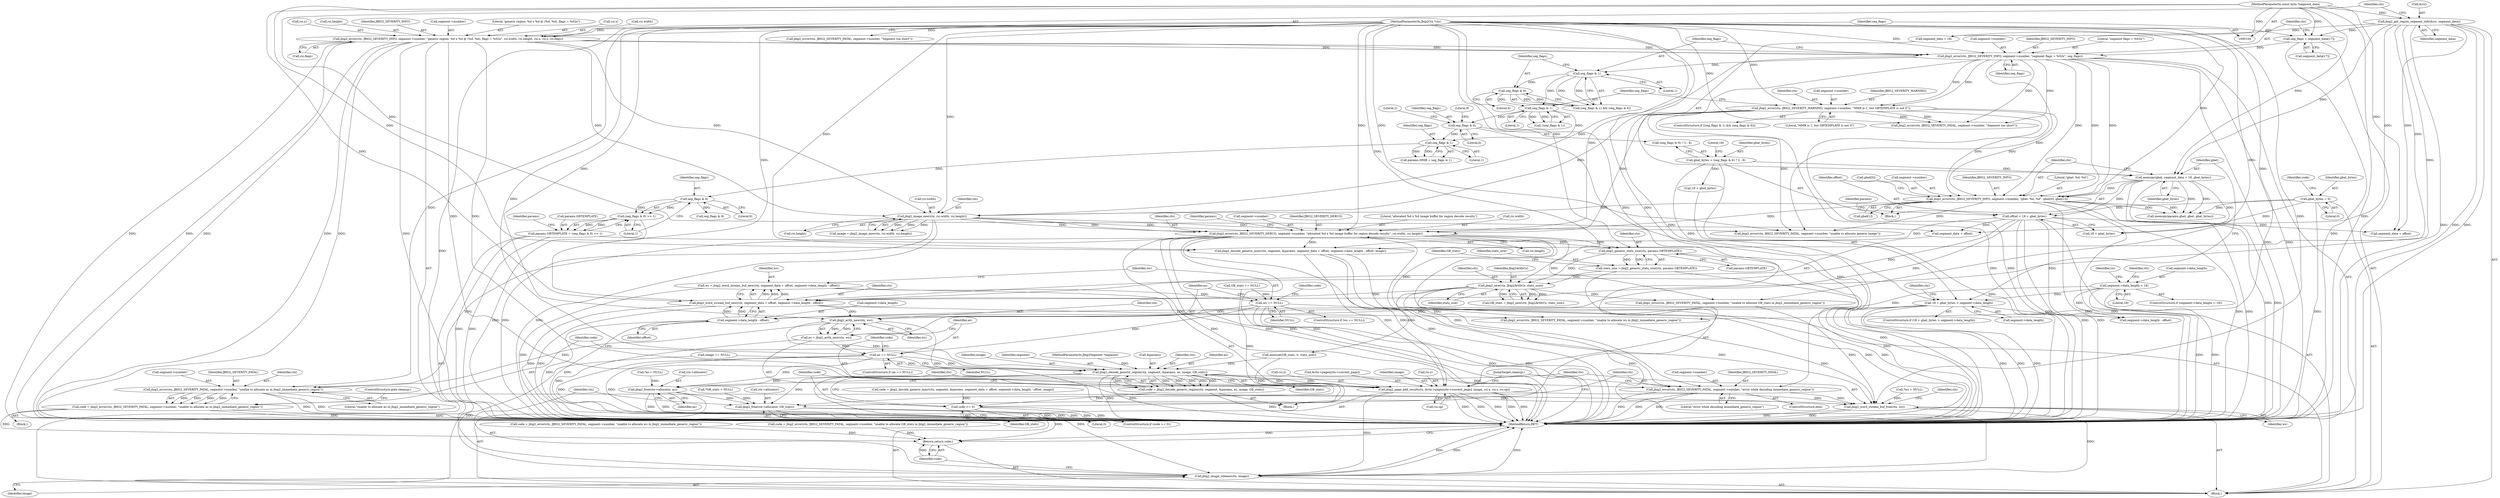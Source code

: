 digraph "1_ghostscript_e698d5c11d27212aa1098bc5b1673a3378563092_0@integer" {
"1000387" [label="(Call,ws = jbig2_word_stream_buf_new(ctx, segment_data + offset, segment->data_length - offset))"];
"1000389" [label="(Call,jbig2_word_stream_buf_new(ctx, segment_data + offset, segment->data_length - offset))"];
"1000364" [label="(Call,jbig2_new(ctx, Jbig2ArithCx, stats_size))"];
"1000357" [label="(Call,jbig2_generic_stats_size(ctx, params.GBTEMPLATE))"];
"1000318" [label="(Call,jbig2_error(ctx, JBIG2_SEVERITY_DEBUG, segment->number, \"allocated %d x %d image buffer for region decode results\", rsi.width, rsi.height))"];
"1000298" [label="(Call,jbig2_image_new(ctx, rsi.width, rsi.height))"];
"1000199" [label="(Call,jbig2_error(ctx, JBIG2_SEVERITY_WARNING, segment->number, \"MMR is 1, but GBTEMPLATE is not 0\"))"];
"1000183" [label="(Call,jbig2_error(ctx, JBIG2_SEVERITY_INFO, segment->number, \"segment flags = %02x\", seg_flags))"];
"1000156" [label="(Call,jbig2_error(ctx, JBIG2_SEVERITY_INFO, segment->number, \"generic region: %d x %d @ (%d, %d), flags = %02x\", rsi.width, rsi.height, rsi.x, rsi.y, rsi.flags))"];
"1000105" [label="(MethodParameterIn,Jbig2Ctx *ctx)"];
"1000178" [label="(Call,seg_flags = segment_data[17])"];
"1000152" [label="(Call,jbig2_get_region_segment_info(&rsi, segment_data))"];
"1000107" [label="(MethodParameterIn,const byte *segment_data)"];
"1000242" [label="(Call,jbig2_error(ctx, JBIG2_SEVERITY_INFO, segment->number, \"gbat: %d, %d\", gbat[0], gbat[1]))"];
"1000236" [label="(Call,memcpy(gbat, segment_data + 18, gbat_bytes))"];
"1000212" [label="(Call,gbat_bytes = (seg_flags & 6) ? 2 : 8)"];
"1000267" [label="(Call,params.GBTEMPLATE = (seg_flags & 6) >> 1)"];
"1000271" [label="(Call,(seg_flags & 6) >> 1)"];
"1000272" [label="(Call,seg_flags & 6)"];
"1000264" [label="(Call,seg_flags & 1)"];
"1000208" [label="(Call,seg_flags & 1)"];
"1000193" [label="(Call,seg_flags & 1)"];
"1000196" [label="(Call,seg_flags & 6)"];
"1000215" [label="(Call,seg_flags & 6)"];
"1000355" [label="(Call,stats_size = jbig2_generic_stats_size(ctx, params.GBTEMPLATE))"];
"1000255" [label="(Call,offset = 18 + gbat_bytes)"];
"1000114" [label="(Call,gbat_bytes = 0)"];
"1000394" [label="(Call,segment->data_length - offset)"];
"1000221" [label="(Call,18 + gbat_bytes > segment->data_length)"];
"1000139" [label="(Call,segment->data_length < 18)"];
"1000400" [label="(Call,ws == NULL)"];
"1000416" [label="(Call,jbig2_arith_new(ctx, ws))"];
"1000414" [label="(Call,as = jbig2_arith_new(ctx, ws))"];
"1000420" [label="(Call,as == NULL)"];
"1000436" [label="(Call,jbig2_decode_generic_region(ctx, segment, &params, as, image, GB_stats))"];
"1000434" [label="(Call,code = jbig2_decode_generic_region(ctx, segment, &params, as, image, GB_stats))"];
"1000445" [label="(Call,code >= 0)"];
"1000493" [label="(Return,return code;)"];
"1000448" [label="(Call,jbig2_page_add_result(ctx, &ctx->pages[ctx->current_page], image, rsi.x, rsi.y, rsi.op))"];
"1000482" [label="(Call,jbig2_word_stream_buf_free(ctx, ws))"];
"1000490" [label="(Call,jbig2_image_release(ctx, image))"];
"1000469" [label="(Call,jbig2_error(ctx, JBIG2_SEVERITY_FATAL, segment->number, \"error while decoding immediate_generic_region\"))"];
"1000477" [label="(Call,jbig2_free(ctx->allocator, as))"];
"1000485" [label="(Call,jbig2_free(ctx->allocator, GB_stats))"];
"1000426" [label="(Call,jbig2_error(ctx, JBIG2_SEVERITY_FATAL, segment->number, \"unable to allocate as in jbig2_immediate_generic_region\"))"];
"1000424" [label="(Call,code = jbig2_error(ctx, JBIG2_SEVERITY_FATAL, segment->number, \"unable to allocate as in jbig2_immediate_generic_region\"))"];
"1000448" [label="(Call,jbig2_page_add_result(ctx, &ctx->pages[ctx->current_page], image, rsi.x, rsi.y, rsi.op))"];
"1000491" [label="(Identifier,ctx)"];
"1000215" [label="(Call,seg_flags & 6)"];
"1000333" [label="(Identifier,params)"];
"1000230" [label="(Identifier,ctx)"];
"1000321" [label="(Call,segment->number)"];
"1000222" [label="(Call,18 + gbat_bytes)"];
"1000153" [label="(Call,&rsi)"];
"1000358" [label="(Identifier,ctx)"];
"1000469" [label="(Call,jbig2_error(ctx, JBIG2_SEVERITY_FATAL, segment->number, \"error while decoding immediate_generic_region\"))"];
"1000114" [label="(Call,gbat_bytes = 0)"];
"1000236" [label="(Call,memcpy(gbat, segment_data + 18, gbat_bytes))"];
"1000485" [label="(Call,jbig2_free(ctx->allocator, GB_stats))"];
"1000493" [label="(Return,return code;)"];
"1000472" [label="(Call,segment->number)"];
"1000458" [label="(Identifier,image)"];
"1000225" [label="(Call,segment->data_length)"];
"1000108" [label="(Block,)"];
"1000375" [label="(Call,jbig2_error(ctx, JBIG2_SEVERITY_FATAL, segment->number, \"unable to allocate GB_stats in jbig2_immediate_generic_region\"))"];
"1000116" [label="(Literal,0)"];
"1000216" [label="(Identifier,seg_flags)"];
"1000400" [label="(Call,ws == NULL)"];
"1000154" [label="(Identifier,rsi)"];
"1000443" [label="(Identifier,GB_stats)"];
"1000395" [label="(Call,segment->data_length)"];
"1000415" [label="(Identifier,as)"];
"1000217" [label="(Literal,6)"];
"1000131" [label="(Call,*as = NULL)"];
"1000172" [label="(Call,rsi.y)"];
"1000265" [label="(Identifier,seg_flags)"];
"1000402" [label="(Identifier,NULL)"];
"1000318" [label="(Call,jbig2_error(ctx, JBIG2_SEVERITY_DEBUG, segment->number, \"allocated %d x %d image buffer for region decode results\", rsi.width, rsi.height))"];
"1000268" [label="(Call,params.GBTEMPLATE)"];
"1000422" [label="(Identifier,NULL)"];
"1000462" [label="(Call,rsi.y)"];
"1000471" [label="(Identifier,JBIG2_SEVERITY_FATAL)"];
"1000193" [label="(Call,seg_flags & 1)"];
"1000281" [label="(Call,seg_flags & 8)"];
"1000445" [label="(Call,code >= 0)"];
"1000145" [label="(Call,jbig2_error(ctx, JBIG2_SEVERITY_FATAL, segment->number, \"Segment too short\"))"];
"1000494" [label="(Identifier,code)"];
"1000255" [label="(Call,offset = 18 + gbat_bytes)"];
"1000219" [label="(Literal,8)"];
"1000180" [label="(Call,segment_data[17])"];
"1000266" [label="(Literal,1)"];
"1000359" [label="(Call,params.GBTEMPLATE)"];
"1000406" [label="(Call,jbig2_error(ctx, JBIG2_SEVERITY_FATAL, segment->number, \"unable to allocate ws in jbig2_immediate_generic_region\"))"];
"1000389" [label="(Call,jbig2_word_stream_buf_new(ctx, segment_data + offset, segment->data_length - offset))"];
"1000184" [label="(Identifier,ctx)"];
"1000199" [label="(Call,jbig2_error(ctx, JBIG2_SEVERITY_WARNING, segment->number, \"MMR is 1, but GBTEMPLATE is not 0\"))"];
"1000320" [label="(Identifier,JBIG2_SEVERITY_DEBUG)"];
"1000420" [label="(Call,as == NULL)"];
"1000357" [label="(Call,jbig2_generic_stats_size(ctx, params.GBTEMPLATE))"];
"1000383" [label="(Call,memset(GB_stats, 0, stats_size))"];
"1000135" [label="(Call,*GB_stats = NULL)"];
"1000229" [label="(Call,jbig2_error(ctx, JBIG2_SEVERITY_FATAL, segment->number, \"Segment too short\"))"];
"1000272" [label="(Call,seg_flags & 6)"];
"1000156" [label="(Call,jbig2_error(ctx, JBIG2_SEVERITY_INFO, segment->number, \"generic region: %d x %d @ (%d, %d), flags = %02x\", rsi.width, rsi.height, rsi.x, rsi.y, rsi.flags))"];
"1000208" [label="(Call,seg_flags & 1)"];
"1000490" [label="(Call,jbig2_image_release(ctx, image))"];
"1000278" [label="(Identifier,params)"];
"1000262" [label="(Identifier,params)"];
"1000429" [label="(Call,segment->number)"];
"1000183" [label="(Call,jbig2_error(ctx, JBIG2_SEVERITY_INFO, segment->number, \"segment flags = %02x\", seg_flags))"];
"1000241" [label="(Identifier,gbat_bytes)"];
"1000495" [label="(MethodReturn,RET)"];
"1000446" [label="(Identifier,code)"];
"1000249" [label="(Call,gbat[0])"];
"1000303" [label="(Call,rsi.height)"];
"1000299" [label="(Identifier,ctx)"];
"1000366" [label="(Identifier,Jbig2ArithCx)"];
"1000271" [label="(Call,(seg_flags & 6) >> 1)"];
"1000192" [label="(Call,(seg_flags & 1) && (seg_flags & 6))"];
"1000390" [label="(Identifier,ctx)"];
"1000388" [label="(Identifier,ws)"];
"1000166" [label="(Call,rsi.height)"];
"1000139" [label="(Call,segment->data_length < 18)"];
"1000421" [label="(Identifier,as)"];
"1000115" [label="(Identifier,gbat_bytes)"];
"1000324" [label="(Literal,\"allocated %d x %d image buffer for region decode results\")"];
"1000296" [label="(Call,image = jbig2_image_new(ctx, rsi.width, rsi.height))"];
"1000438" [label="(Identifier,segment)"];
"1000343" [label="(Call,segment_data + offset)"];
"1000478" [label="(Call,ctx->allocator)"];
"1000338" [label="(Call,jbig2_decode_generic_mmr(ctx, segment, &params, segment_data + offset, segment->data_length - offset, image))"];
"1000158" [label="(Identifier,JBIG2_SEVERITY_INFO)"];
"1000264" [label="(Call,seg_flags & 1)"];
"1000425" [label="(Identifier,code)"];
"1000273" [label="(Identifier,seg_flags)"];
"1000346" [label="(Call,segment->data_length - offset)"];
"1000405" [label="(Identifier,code)"];
"1000336" [label="(Call,code = jbig2_decode_generic_mmr(ctx, segment, &params, segment_data + offset, segment->data_length - offset, image))"];
"1000214" [label="(Call,(seg_flags & 6) ? 2 : 8)"];
"1000194" [label="(Identifier,seg_flags)"];
"1000205" [label="(Literal,\"MMR is 1, but GBTEMPLATE is not 0\")"];
"1000353" [label="(Block,)"];
"1000416" [label="(Call,jbig2_arith_new(ctx, ws))"];
"1000211" [label="(Block,)"];
"1000175" [label="(Call,rsi.flags)"];
"1000196" [label="(Call,seg_flags & 6)"];
"1000152" [label="(Call,jbig2_get_region_segment_info(&rsi, segment_data))"];
"1000202" [label="(Call,segment->number)"];
"1000398" [label="(Identifier,offset)"];
"1000106" [label="(MethodParameterIn,Jbig2Segment *segment)"];
"1000424" [label="(Call,code = jbig2_error(ctx, JBIG2_SEVERITY_FATAL, segment->number, \"unable to allocate as in jbig2_immediate_generic_region\"))"];
"1000185" [label="(Identifier,JBIG2_SEVERITY_INFO)"];
"1000475" [label="(Literal,\"error while decoding immediate_generic_region\")"];
"1000221" [label="(Call,18 + gbat_bytes > segment->data_length)"];
"1000220" [label="(ControlStructure,if (18 + gbat_bytes > segment->data_length))"];
"1000159" [label="(Call,segment->number)"];
"1000419" [label="(ControlStructure,if (as == NULL))"];
"1000189" [label="(Literal,\"segment flags = %02x\")"];
"1000162" [label="(Literal,\"generic region: %d x %d @ (%d, %d), flags = %02x\")"];
"1000367" [label="(Identifier,stats_size)"];
"1000470" [label="(Identifier,ctx)"];
"1000484" [label="(Identifier,ws)"];
"1000267" [label="(Call,params.GBTEMPLATE = (seg_flags & 6) >> 1)"];
"1000486" [label="(Call,ctx->allocator)"];
"1000245" [label="(Call,segment->number)"];
"1000237" [label="(Identifier,gbat)"];
"1000439" [label="(Call,&params)"];
"1000146" [label="(Identifier,ctx)"];
"1000387" [label="(Call,ws = jbig2_word_stream_buf_new(ctx, segment_data + offset, segment->data_length - offset))"];
"1000311" [label="(Call,jbig2_error(ctx, JBIG2_SEVERITY_FATAL, segment->number, \"unable to allocate generic image\"))"];
"1000190" [label="(Identifier,seg_flags)"];
"1000191" [label="(ControlStructure,if ((seg_flags & 1) && (seg_flags & 6)))"];
"1000169" [label="(Call,rsi.x)"];
"1000437" [label="(Identifier,ctx)"];
"1000465" [label="(Call,rsi.op)"];
"1000492" [label="(Identifier,image)"];
"1000433" [label="(ControlStructure,goto cleanup;)"];
"1000207" [label="(Call,!(seg_flags & 1))"];
"1000210" [label="(Literal,1)"];
"1000401" [label="(Identifier,ws)"];
"1000120" [label="(Identifier,code)"];
"1000483" [label="(Identifier,ctx)"];
"1000256" [label="(Identifier,offset)"];
"1000391" [label="(Call,segment_data + offset)"];
"1000325" [label="(Call,rsi.width)"];
"1000218" [label="(Literal,2)"];
"1000157" [label="(Identifier,ctx)"];
"1000428" [label="(Identifier,JBIG2_SEVERITY_FATAL)"];
"1000275" [label="(Literal,1)"];
"1000195" [label="(Literal,1)"];
"1000238" [label="(Call,segment_data + 18)"];
"1000107" [label="(MethodParameterIn,const byte *segment_data)"];
"1000356" [label="(Identifier,stats_size)"];
"1000362" [label="(Call,GB_stats = jbig2_new(ctx, Jbig2ArithCx, stats_size))"];
"1000138" [label="(ControlStructure,if (segment->data_length < 18))"];
"1000489" [label="(Identifier,GB_stats)"];
"1000178" [label="(Call,seg_flags = segment_data[17])"];
"1000243" [label="(Identifier,ctx)"];
"1000155" [label="(Identifier,segment_data)"];
"1000209" [label="(Identifier,seg_flags)"];
"1000394" [label="(Call,segment->data_length - offset)"];
"1000290" [label="(Call,memcpy(params.gbat, gbat, gbat_bytes))"];
"1000373" [label="(Call,code = jbig2_error(ctx, JBIG2_SEVERITY_FATAL, segment->number, \"unable to allocate GB_stats in jbig2_immediate_generic_region\"))"];
"1000426" [label="(Call,jbig2_error(ctx, JBIG2_SEVERITY_FATAL, segment->number, \"unable to allocate as in jbig2_immediate_generic_region\"))"];
"1000404" [label="(Call,code = jbig2_error(ctx, JBIG2_SEVERITY_FATAL, segment->number, \"unable to allocate ws in jbig2_immediate_generic_region\"))"];
"1000186" [label="(Call,segment->number)"];
"1000447" [label="(Literal,0)"];
"1000477" [label="(Call,jbig2_free(ctx->allocator, as))"];
"1000257" [label="(Call,18 + gbat_bytes)"];
"1000365" [label="(Identifier,ctx)"];
"1000444" [label="(ControlStructure,if (code >= 0))"];
"1000449" [label="(Identifier,ctx)"];
"1000459" [label="(Call,rsi.x)"];
"1000163" [label="(Call,rsi.width)"];
"1000482" [label="(Call,jbig2_word_stream_buf_free(ctx, ws))"];
"1000414" [label="(Call,as = jbig2_arith_new(ctx, ws))"];
"1000244" [label="(Identifier,JBIG2_SEVERITY_INFO)"];
"1000369" [label="(Call,GB_stats == NULL)"];
"1000436" [label="(Call,jbig2_decode_generic_region(ctx, segment, &params, as, image, GB_stats))"];
"1000328" [label="(Call,rsi.height)"];
"1000213" [label="(Identifier,gbat_bytes)"];
"1000140" [label="(Call,segment->data_length)"];
"1000423" [label="(Block,)"];
"1000212" [label="(Call,gbat_bytes = (seg_flags & 6) ? 2 : 8)"];
"1000127" [label="(Call,*ws = NULL)"];
"1000252" [label="(Call,gbat[1])"];
"1000298" [label="(Call,jbig2_image_new(ctx, rsi.width, rsi.height))"];
"1000468" [label="(ControlStructure,else)"];
"1000399" [label="(ControlStructure,if (ws == NULL))"];
"1000434" [label="(Call,code = jbig2_decode_generic_region(ctx, segment, &params, as, image, GB_stats))"];
"1000179" [label="(Identifier,seg_flags)"];
"1000441" [label="(Identifier,as)"];
"1000487" [label="(Identifier,ctx)"];
"1000201" [label="(Identifier,JBIG2_SEVERITY_WARNING)"];
"1000260" [label="(Call,params.MMR = seg_flags & 1)"];
"1000300" [label="(Call,rsi.width)"];
"1000442" [label="(Identifier,image)"];
"1000242" [label="(Call,jbig2_error(ctx, JBIG2_SEVERITY_INFO, segment->number, \"gbat: %d, %d\", gbat[0], gbat[1]))"];
"1000427" [label="(Identifier,ctx)"];
"1000319" [label="(Identifier,ctx)"];
"1000363" [label="(Identifier,GB_stats)"];
"1000223" [label="(Literal,18)"];
"1000435" [label="(Identifier,code)"];
"1000274" [label="(Literal,6)"];
"1000355" [label="(Call,stats_size = jbig2_generic_stats_size(ctx, params.GBTEMPLATE))"];
"1000307" [label="(Call,image == NULL)"];
"1000364" [label="(Call,jbig2_new(ctx, Jbig2ArithCx, stats_size))"];
"1000200" [label="(Identifier,ctx)"];
"1000105" [label="(MethodParameterIn,Jbig2Ctx *ctx)"];
"1000197" [label="(Identifier,seg_flags)"];
"1000198" [label="(Literal,6)"];
"1000417" [label="(Identifier,ctx)"];
"1000476" [label="(JumpTarget,cleanup:)"];
"1000450" [label="(Call,&ctx->pages[ctx->current_page])"];
"1000432" [label="(Literal,\"unable to allocate as in jbig2_immediate_generic_region\")"];
"1000248" [label="(Literal,\"gbat: %d, %d\")"];
"1000481" [label="(Identifier,as)"];
"1000418" [label="(Identifier,ws)"];
"1000143" [label="(Literal,18)"];
"1000387" -> "1000353"  [label="AST: "];
"1000387" -> "1000389"  [label="CFG: "];
"1000388" -> "1000387"  [label="AST: "];
"1000389" -> "1000387"  [label="AST: "];
"1000401" -> "1000387"  [label="CFG: "];
"1000387" -> "1000495"  [label="DDG: "];
"1000389" -> "1000387"  [label="DDG: "];
"1000389" -> "1000387"  [label="DDG: "];
"1000389" -> "1000387"  [label="DDG: "];
"1000387" -> "1000400"  [label="DDG: "];
"1000389" -> "1000394"  [label="CFG: "];
"1000390" -> "1000389"  [label="AST: "];
"1000391" -> "1000389"  [label="AST: "];
"1000394" -> "1000389"  [label="AST: "];
"1000389" -> "1000495"  [label="DDG: "];
"1000389" -> "1000495"  [label="DDG: "];
"1000364" -> "1000389"  [label="DDG: "];
"1000105" -> "1000389"  [label="DDG: "];
"1000152" -> "1000389"  [label="DDG: "];
"1000107" -> "1000389"  [label="DDG: "];
"1000255" -> "1000389"  [label="DDG: "];
"1000394" -> "1000389"  [label="DDG: "];
"1000394" -> "1000389"  [label="DDG: "];
"1000389" -> "1000406"  [label="DDG: "];
"1000389" -> "1000416"  [label="DDG: "];
"1000364" -> "1000362"  [label="AST: "];
"1000364" -> "1000367"  [label="CFG: "];
"1000365" -> "1000364"  [label="AST: "];
"1000366" -> "1000364"  [label="AST: "];
"1000367" -> "1000364"  [label="AST: "];
"1000362" -> "1000364"  [label="CFG: "];
"1000364" -> "1000495"  [label="DDG: "];
"1000364" -> "1000495"  [label="DDG: "];
"1000364" -> "1000362"  [label="DDG: "];
"1000364" -> "1000362"  [label="DDG: "];
"1000364" -> "1000362"  [label="DDG: "];
"1000357" -> "1000364"  [label="DDG: "];
"1000105" -> "1000364"  [label="DDG: "];
"1000355" -> "1000364"  [label="DDG: "];
"1000364" -> "1000375"  [label="DDG: "];
"1000364" -> "1000383"  [label="DDG: "];
"1000357" -> "1000355"  [label="AST: "];
"1000357" -> "1000359"  [label="CFG: "];
"1000358" -> "1000357"  [label="AST: "];
"1000359" -> "1000357"  [label="AST: "];
"1000355" -> "1000357"  [label="CFG: "];
"1000357" -> "1000495"  [label="DDG: "];
"1000357" -> "1000355"  [label="DDG: "];
"1000357" -> "1000355"  [label="DDG: "];
"1000318" -> "1000357"  [label="DDG: "];
"1000105" -> "1000357"  [label="DDG: "];
"1000267" -> "1000357"  [label="DDG: "];
"1000318" -> "1000108"  [label="AST: "];
"1000318" -> "1000328"  [label="CFG: "];
"1000319" -> "1000318"  [label="AST: "];
"1000320" -> "1000318"  [label="AST: "];
"1000321" -> "1000318"  [label="AST: "];
"1000324" -> "1000318"  [label="AST: "];
"1000325" -> "1000318"  [label="AST: "];
"1000328" -> "1000318"  [label="AST: "];
"1000333" -> "1000318"  [label="CFG: "];
"1000318" -> "1000495"  [label="DDG: "];
"1000318" -> "1000495"  [label="DDG: "];
"1000318" -> "1000495"  [label="DDG: "];
"1000318" -> "1000495"  [label="DDG: "];
"1000318" -> "1000495"  [label="DDG: "];
"1000298" -> "1000318"  [label="DDG: "];
"1000298" -> "1000318"  [label="DDG: "];
"1000298" -> "1000318"  [label="DDG: "];
"1000105" -> "1000318"  [label="DDG: "];
"1000183" -> "1000318"  [label="DDG: "];
"1000242" -> "1000318"  [label="DDG: "];
"1000199" -> "1000318"  [label="DDG: "];
"1000318" -> "1000338"  [label="DDG: "];
"1000318" -> "1000375"  [label="DDG: "];
"1000318" -> "1000406"  [label="DDG: "];
"1000318" -> "1000426"  [label="DDG: "];
"1000318" -> "1000469"  [label="DDG: "];
"1000298" -> "1000296"  [label="AST: "];
"1000298" -> "1000303"  [label="CFG: "];
"1000299" -> "1000298"  [label="AST: "];
"1000300" -> "1000298"  [label="AST: "];
"1000303" -> "1000298"  [label="AST: "];
"1000296" -> "1000298"  [label="CFG: "];
"1000298" -> "1000495"  [label="DDG: "];
"1000298" -> "1000495"  [label="DDG: "];
"1000298" -> "1000296"  [label="DDG: "];
"1000298" -> "1000296"  [label="DDG: "];
"1000298" -> "1000296"  [label="DDG: "];
"1000199" -> "1000298"  [label="DDG: "];
"1000183" -> "1000298"  [label="DDG: "];
"1000242" -> "1000298"  [label="DDG: "];
"1000105" -> "1000298"  [label="DDG: "];
"1000156" -> "1000298"  [label="DDG: "];
"1000156" -> "1000298"  [label="DDG: "];
"1000298" -> "1000311"  [label="DDG: "];
"1000199" -> "1000191"  [label="AST: "];
"1000199" -> "1000205"  [label="CFG: "];
"1000200" -> "1000199"  [label="AST: "];
"1000201" -> "1000199"  [label="AST: "];
"1000202" -> "1000199"  [label="AST: "];
"1000205" -> "1000199"  [label="AST: "];
"1000209" -> "1000199"  [label="CFG: "];
"1000199" -> "1000495"  [label="DDG: "];
"1000199" -> "1000495"  [label="DDG: "];
"1000183" -> "1000199"  [label="DDG: "];
"1000183" -> "1000199"  [label="DDG: "];
"1000105" -> "1000199"  [label="DDG: "];
"1000199" -> "1000229"  [label="DDG: "];
"1000199" -> "1000229"  [label="DDG: "];
"1000199" -> "1000242"  [label="DDG: "];
"1000199" -> "1000242"  [label="DDG: "];
"1000199" -> "1000311"  [label="DDG: "];
"1000183" -> "1000108"  [label="AST: "];
"1000183" -> "1000190"  [label="CFG: "];
"1000184" -> "1000183"  [label="AST: "];
"1000185" -> "1000183"  [label="AST: "];
"1000186" -> "1000183"  [label="AST: "];
"1000189" -> "1000183"  [label="AST: "];
"1000190" -> "1000183"  [label="AST: "];
"1000194" -> "1000183"  [label="CFG: "];
"1000183" -> "1000495"  [label="DDG: "];
"1000183" -> "1000495"  [label="DDG: "];
"1000156" -> "1000183"  [label="DDG: "];
"1000156" -> "1000183"  [label="DDG: "];
"1000156" -> "1000183"  [label="DDG: "];
"1000105" -> "1000183"  [label="DDG: "];
"1000178" -> "1000183"  [label="DDG: "];
"1000183" -> "1000193"  [label="DDG: "];
"1000183" -> "1000229"  [label="DDG: "];
"1000183" -> "1000229"  [label="DDG: "];
"1000183" -> "1000242"  [label="DDG: "];
"1000183" -> "1000242"  [label="DDG: "];
"1000183" -> "1000242"  [label="DDG: "];
"1000183" -> "1000311"  [label="DDG: "];
"1000156" -> "1000108"  [label="AST: "];
"1000156" -> "1000175"  [label="CFG: "];
"1000157" -> "1000156"  [label="AST: "];
"1000158" -> "1000156"  [label="AST: "];
"1000159" -> "1000156"  [label="AST: "];
"1000162" -> "1000156"  [label="AST: "];
"1000163" -> "1000156"  [label="AST: "];
"1000166" -> "1000156"  [label="AST: "];
"1000169" -> "1000156"  [label="AST: "];
"1000172" -> "1000156"  [label="AST: "];
"1000175" -> "1000156"  [label="AST: "];
"1000179" -> "1000156"  [label="CFG: "];
"1000156" -> "1000495"  [label="DDG: "];
"1000156" -> "1000495"  [label="DDG: "];
"1000156" -> "1000495"  [label="DDG: "];
"1000156" -> "1000495"  [label="DDG: "];
"1000156" -> "1000495"  [label="DDG: "];
"1000156" -> "1000495"  [label="DDG: "];
"1000105" -> "1000156"  [label="DDG: "];
"1000156" -> "1000448"  [label="DDG: "];
"1000156" -> "1000448"  [label="DDG: "];
"1000105" -> "1000104"  [label="AST: "];
"1000105" -> "1000495"  [label="DDG: "];
"1000105" -> "1000145"  [label="DDG: "];
"1000105" -> "1000229"  [label="DDG: "];
"1000105" -> "1000242"  [label="DDG: "];
"1000105" -> "1000311"  [label="DDG: "];
"1000105" -> "1000338"  [label="DDG: "];
"1000105" -> "1000375"  [label="DDG: "];
"1000105" -> "1000406"  [label="DDG: "];
"1000105" -> "1000416"  [label="DDG: "];
"1000105" -> "1000426"  [label="DDG: "];
"1000105" -> "1000436"  [label="DDG: "];
"1000105" -> "1000448"  [label="DDG: "];
"1000105" -> "1000469"  [label="DDG: "];
"1000105" -> "1000482"  [label="DDG: "];
"1000105" -> "1000490"  [label="DDG: "];
"1000178" -> "1000108"  [label="AST: "];
"1000178" -> "1000180"  [label="CFG: "];
"1000179" -> "1000178"  [label="AST: "];
"1000180" -> "1000178"  [label="AST: "];
"1000184" -> "1000178"  [label="CFG: "];
"1000178" -> "1000495"  [label="DDG: "];
"1000152" -> "1000178"  [label="DDG: "];
"1000107" -> "1000178"  [label="DDG: "];
"1000152" -> "1000108"  [label="AST: "];
"1000152" -> "1000155"  [label="CFG: "];
"1000153" -> "1000152"  [label="AST: "];
"1000155" -> "1000152"  [label="AST: "];
"1000157" -> "1000152"  [label="CFG: "];
"1000152" -> "1000495"  [label="DDG: "];
"1000152" -> "1000495"  [label="DDG: "];
"1000152" -> "1000495"  [label="DDG: "];
"1000107" -> "1000152"  [label="DDG: "];
"1000152" -> "1000236"  [label="DDG: "];
"1000152" -> "1000238"  [label="DDG: "];
"1000152" -> "1000338"  [label="DDG: "];
"1000152" -> "1000343"  [label="DDG: "];
"1000152" -> "1000391"  [label="DDG: "];
"1000107" -> "1000104"  [label="AST: "];
"1000107" -> "1000495"  [label="DDG: "];
"1000107" -> "1000236"  [label="DDG: "];
"1000107" -> "1000238"  [label="DDG: "];
"1000107" -> "1000338"  [label="DDG: "];
"1000107" -> "1000343"  [label="DDG: "];
"1000107" -> "1000391"  [label="DDG: "];
"1000242" -> "1000211"  [label="AST: "];
"1000242" -> "1000252"  [label="CFG: "];
"1000243" -> "1000242"  [label="AST: "];
"1000244" -> "1000242"  [label="AST: "];
"1000245" -> "1000242"  [label="AST: "];
"1000248" -> "1000242"  [label="AST: "];
"1000249" -> "1000242"  [label="AST: "];
"1000252" -> "1000242"  [label="AST: "];
"1000256" -> "1000242"  [label="CFG: "];
"1000242" -> "1000495"  [label="DDG: "];
"1000242" -> "1000495"  [label="DDG: "];
"1000242" -> "1000495"  [label="DDG: "];
"1000242" -> "1000495"  [label="DDG: "];
"1000236" -> "1000242"  [label="DDG: "];
"1000242" -> "1000290"  [label="DDG: "];
"1000242" -> "1000290"  [label="DDG: "];
"1000242" -> "1000311"  [label="DDG: "];
"1000236" -> "1000211"  [label="AST: "];
"1000236" -> "1000241"  [label="CFG: "];
"1000237" -> "1000236"  [label="AST: "];
"1000238" -> "1000236"  [label="AST: "];
"1000241" -> "1000236"  [label="AST: "];
"1000243" -> "1000236"  [label="CFG: "];
"1000236" -> "1000495"  [label="DDG: "];
"1000236" -> "1000495"  [label="DDG: "];
"1000212" -> "1000236"  [label="DDG: "];
"1000236" -> "1000255"  [label="DDG: "];
"1000236" -> "1000257"  [label="DDG: "];
"1000236" -> "1000290"  [label="DDG: "];
"1000236" -> "1000290"  [label="DDG: "];
"1000212" -> "1000211"  [label="AST: "];
"1000212" -> "1000214"  [label="CFG: "];
"1000213" -> "1000212"  [label="AST: "];
"1000214" -> "1000212"  [label="AST: "];
"1000223" -> "1000212"  [label="CFG: "];
"1000212" -> "1000495"  [label="DDG: "];
"1000212" -> "1000221"  [label="DDG: "];
"1000212" -> "1000222"  [label="DDG: "];
"1000267" -> "1000108"  [label="AST: "];
"1000267" -> "1000271"  [label="CFG: "];
"1000268" -> "1000267"  [label="AST: "];
"1000271" -> "1000267"  [label="AST: "];
"1000278" -> "1000267"  [label="CFG: "];
"1000267" -> "1000495"  [label="DDG: "];
"1000267" -> "1000495"  [label="DDG: "];
"1000271" -> "1000267"  [label="DDG: "];
"1000271" -> "1000267"  [label="DDG: "];
"1000271" -> "1000275"  [label="CFG: "];
"1000272" -> "1000271"  [label="AST: "];
"1000275" -> "1000271"  [label="AST: "];
"1000271" -> "1000495"  [label="DDG: "];
"1000272" -> "1000271"  [label="DDG: "];
"1000272" -> "1000271"  [label="DDG: "];
"1000272" -> "1000274"  [label="CFG: "];
"1000273" -> "1000272"  [label="AST: "];
"1000274" -> "1000272"  [label="AST: "];
"1000275" -> "1000272"  [label="CFG: "];
"1000264" -> "1000272"  [label="DDG: "];
"1000272" -> "1000281"  [label="DDG: "];
"1000264" -> "1000260"  [label="AST: "];
"1000264" -> "1000266"  [label="CFG: "];
"1000265" -> "1000264"  [label="AST: "];
"1000266" -> "1000264"  [label="AST: "];
"1000260" -> "1000264"  [label="CFG: "];
"1000264" -> "1000260"  [label="DDG: "];
"1000264" -> "1000260"  [label="DDG: "];
"1000208" -> "1000264"  [label="DDG: "];
"1000215" -> "1000264"  [label="DDG: "];
"1000208" -> "1000207"  [label="AST: "];
"1000208" -> "1000210"  [label="CFG: "];
"1000209" -> "1000208"  [label="AST: "];
"1000210" -> "1000208"  [label="AST: "];
"1000207" -> "1000208"  [label="CFG: "];
"1000208" -> "1000207"  [label="DDG: "];
"1000208" -> "1000207"  [label="DDG: "];
"1000193" -> "1000208"  [label="DDG: "];
"1000196" -> "1000208"  [label="DDG: "];
"1000208" -> "1000215"  [label="DDG: "];
"1000193" -> "1000192"  [label="AST: "];
"1000193" -> "1000195"  [label="CFG: "];
"1000194" -> "1000193"  [label="AST: "];
"1000195" -> "1000193"  [label="AST: "];
"1000197" -> "1000193"  [label="CFG: "];
"1000192" -> "1000193"  [label="CFG: "];
"1000193" -> "1000192"  [label="DDG: "];
"1000193" -> "1000192"  [label="DDG: "];
"1000193" -> "1000196"  [label="DDG: "];
"1000196" -> "1000192"  [label="AST: "];
"1000196" -> "1000198"  [label="CFG: "];
"1000197" -> "1000196"  [label="AST: "];
"1000198" -> "1000196"  [label="AST: "];
"1000192" -> "1000196"  [label="CFG: "];
"1000196" -> "1000192"  [label="DDG: "];
"1000196" -> "1000192"  [label="DDG: "];
"1000215" -> "1000214"  [label="AST: "];
"1000215" -> "1000217"  [label="CFG: "];
"1000216" -> "1000215"  [label="AST: "];
"1000217" -> "1000215"  [label="AST: "];
"1000218" -> "1000215"  [label="CFG: "];
"1000219" -> "1000215"  [label="CFG: "];
"1000215" -> "1000495"  [label="DDG: "];
"1000355" -> "1000353"  [label="AST: "];
"1000356" -> "1000355"  [label="AST: "];
"1000363" -> "1000355"  [label="CFG: "];
"1000355" -> "1000495"  [label="DDG: "];
"1000255" -> "1000108"  [label="AST: "];
"1000255" -> "1000257"  [label="CFG: "];
"1000256" -> "1000255"  [label="AST: "];
"1000257" -> "1000255"  [label="AST: "];
"1000262" -> "1000255"  [label="CFG: "];
"1000255" -> "1000495"  [label="DDG: "];
"1000255" -> "1000495"  [label="DDG: "];
"1000114" -> "1000255"  [label="DDG: "];
"1000255" -> "1000338"  [label="DDG: "];
"1000255" -> "1000343"  [label="DDG: "];
"1000255" -> "1000346"  [label="DDG: "];
"1000255" -> "1000391"  [label="DDG: "];
"1000255" -> "1000394"  [label="DDG: "];
"1000114" -> "1000108"  [label="AST: "];
"1000114" -> "1000116"  [label="CFG: "];
"1000115" -> "1000114"  [label="AST: "];
"1000116" -> "1000114"  [label="AST: "];
"1000120" -> "1000114"  [label="CFG: "];
"1000114" -> "1000495"  [label="DDG: "];
"1000114" -> "1000257"  [label="DDG: "];
"1000114" -> "1000290"  [label="DDG: "];
"1000394" -> "1000398"  [label="CFG: "];
"1000395" -> "1000394"  [label="AST: "];
"1000398" -> "1000394"  [label="AST: "];
"1000394" -> "1000495"  [label="DDG: "];
"1000394" -> "1000495"  [label="DDG: "];
"1000221" -> "1000394"  [label="DDG: "];
"1000139" -> "1000394"  [label="DDG: "];
"1000221" -> "1000220"  [label="AST: "];
"1000221" -> "1000225"  [label="CFG: "];
"1000222" -> "1000221"  [label="AST: "];
"1000225" -> "1000221"  [label="AST: "];
"1000230" -> "1000221"  [label="CFG: "];
"1000237" -> "1000221"  [label="CFG: "];
"1000221" -> "1000495"  [label="DDG: "];
"1000221" -> "1000495"  [label="DDG: "];
"1000221" -> "1000495"  [label="DDG: "];
"1000139" -> "1000221"  [label="DDG: "];
"1000221" -> "1000346"  [label="DDG: "];
"1000139" -> "1000138"  [label="AST: "];
"1000139" -> "1000143"  [label="CFG: "];
"1000140" -> "1000139"  [label="AST: "];
"1000143" -> "1000139"  [label="AST: "];
"1000146" -> "1000139"  [label="CFG: "];
"1000154" -> "1000139"  [label="CFG: "];
"1000139" -> "1000495"  [label="DDG: "];
"1000139" -> "1000495"  [label="DDG: "];
"1000139" -> "1000346"  [label="DDG: "];
"1000400" -> "1000399"  [label="AST: "];
"1000400" -> "1000402"  [label="CFG: "];
"1000401" -> "1000400"  [label="AST: "];
"1000402" -> "1000400"  [label="AST: "];
"1000405" -> "1000400"  [label="CFG: "];
"1000415" -> "1000400"  [label="CFG: "];
"1000400" -> "1000495"  [label="DDG: "];
"1000400" -> "1000495"  [label="DDG: "];
"1000369" -> "1000400"  [label="DDG: "];
"1000400" -> "1000416"  [label="DDG: "];
"1000400" -> "1000420"  [label="DDG: "];
"1000400" -> "1000482"  [label="DDG: "];
"1000416" -> "1000414"  [label="AST: "];
"1000416" -> "1000418"  [label="CFG: "];
"1000417" -> "1000416"  [label="AST: "];
"1000418" -> "1000416"  [label="AST: "];
"1000414" -> "1000416"  [label="CFG: "];
"1000416" -> "1000414"  [label="DDG: "];
"1000416" -> "1000414"  [label="DDG: "];
"1000416" -> "1000426"  [label="DDG: "];
"1000416" -> "1000436"  [label="DDG: "];
"1000416" -> "1000482"  [label="DDG: "];
"1000414" -> "1000353"  [label="AST: "];
"1000415" -> "1000414"  [label="AST: "];
"1000421" -> "1000414"  [label="CFG: "];
"1000414" -> "1000495"  [label="DDG: "];
"1000414" -> "1000420"  [label="DDG: "];
"1000420" -> "1000419"  [label="AST: "];
"1000420" -> "1000422"  [label="CFG: "];
"1000421" -> "1000420"  [label="AST: "];
"1000422" -> "1000420"  [label="AST: "];
"1000425" -> "1000420"  [label="CFG: "];
"1000435" -> "1000420"  [label="CFG: "];
"1000420" -> "1000495"  [label="DDG: "];
"1000420" -> "1000495"  [label="DDG: "];
"1000420" -> "1000436"  [label="DDG: "];
"1000420" -> "1000477"  [label="DDG: "];
"1000436" -> "1000434"  [label="AST: "];
"1000436" -> "1000443"  [label="CFG: "];
"1000437" -> "1000436"  [label="AST: "];
"1000438" -> "1000436"  [label="AST: "];
"1000439" -> "1000436"  [label="AST: "];
"1000441" -> "1000436"  [label="AST: "];
"1000442" -> "1000436"  [label="AST: "];
"1000443" -> "1000436"  [label="AST: "];
"1000434" -> "1000436"  [label="CFG: "];
"1000436" -> "1000495"  [label="DDG: "];
"1000436" -> "1000495"  [label="DDG: "];
"1000436" -> "1000434"  [label="DDG: "];
"1000436" -> "1000434"  [label="DDG: "];
"1000436" -> "1000434"  [label="DDG: "];
"1000436" -> "1000434"  [label="DDG: "];
"1000436" -> "1000434"  [label="DDG: "];
"1000436" -> "1000434"  [label="DDG: "];
"1000106" -> "1000436"  [label="DDG: "];
"1000307" -> "1000436"  [label="DDG: "];
"1000383" -> "1000436"  [label="DDG: "];
"1000436" -> "1000448"  [label="DDG: "];
"1000436" -> "1000448"  [label="DDG: "];
"1000436" -> "1000469"  [label="DDG: "];
"1000436" -> "1000477"  [label="DDG: "];
"1000436" -> "1000485"  [label="DDG: "];
"1000436" -> "1000490"  [label="DDG: "];
"1000434" -> "1000353"  [label="AST: "];
"1000435" -> "1000434"  [label="AST: "];
"1000446" -> "1000434"  [label="CFG: "];
"1000434" -> "1000495"  [label="DDG: "];
"1000434" -> "1000445"  [label="DDG: "];
"1000445" -> "1000444"  [label="AST: "];
"1000445" -> "1000447"  [label="CFG: "];
"1000446" -> "1000445"  [label="AST: "];
"1000447" -> "1000445"  [label="AST: "];
"1000449" -> "1000445"  [label="CFG: "];
"1000470" -> "1000445"  [label="CFG: "];
"1000445" -> "1000495"  [label="DDG: "];
"1000445" -> "1000495"  [label="DDG: "];
"1000336" -> "1000445"  [label="DDG: "];
"1000445" -> "1000493"  [label="DDG: "];
"1000493" -> "1000108"  [label="AST: "];
"1000493" -> "1000494"  [label="CFG: "];
"1000494" -> "1000493"  [label="AST: "];
"1000495" -> "1000493"  [label="CFG: "];
"1000493" -> "1000495"  [label="DDG: "];
"1000494" -> "1000493"  [label="DDG: "];
"1000404" -> "1000493"  [label="DDG: "];
"1000424" -> "1000493"  [label="DDG: "];
"1000373" -> "1000493"  [label="DDG: "];
"1000448" -> "1000444"  [label="AST: "];
"1000448" -> "1000465"  [label="CFG: "];
"1000449" -> "1000448"  [label="AST: "];
"1000450" -> "1000448"  [label="AST: "];
"1000458" -> "1000448"  [label="AST: "];
"1000459" -> "1000448"  [label="AST: "];
"1000462" -> "1000448"  [label="AST: "];
"1000465" -> "1000448"  [label="AST: "];
"1000476" -> "1000448"  [label="CFG: "];
"1000448" -> "1000495"  [label="DDG: "];
"1000448" -> "1000495"  [label="DDG: "];
"1000448" -> "1000495"  [label="DDG: "];
"1000448" -> "1000495"  [label="DDG: "];
"1000448" -> "1000495"  [label="DDG: "];
"1000338" -> "1000448"  [label="DDG: "];
"1000338" -> "1000448"  [label="DDG: "];
"1000448" -> "1000482"  [label="DDG: "];
"1000448" -> "1000490"  [label="DDG: "];
"1000482" -> "1000108"  [label="AST: "];
"1000482" -> "1000484"  [label="CFG: "];
"1000483" -> "1000482"  [label="AST: "];
"1000484" -> "1000482"  [label="AST: "];
"1000487" -> "1000482"  [label="CFG: "];
"1000482" -> "1000495"  [label="DDG: "];
"1000482" -> "1000495"  [label="DDG: "];
"1000375" -> "1000482"  [label="DDG: "];
"1000426" -> "1000482"  [label="DDG: "];
"1000406" -> "1000482"  [label="DDG: "];
"1000469" -> "1000482"  [label="DDG: "];
"1000127" -> "1000482"  [label="DDG: "];
"1000482" -> "1000490"  [label="DDG: "];
"1000490" -> "1000108"  [label="AST: "];
"1000490" -> "1000492"  [label="CFG: "];
"1000491" -> "1000490"  [label="AST: "];
"1000492" -> "1000490"  [label="AST: "];
"1000494" -> "1000490"  [label="CFG: "];
"1000490" -> "1000495"  [label="DDG: "];
"1000490" -> "1000495"  [label="DDG: "];
"1000490" -> "1000495"  [label="DDG: "];
"1000338" -> "1000490"  [label="DDG: "];
"1000307" -> "1000490"  [label="DDG: "];
"1000469" -> "1000468"  [label="AST: "];
"1000469" -> "1000475"  [label="CFG: "];
"1000470" -> "1000469"  [label="AST: "];
"1000471" -> "1000469"  [label="AST: "];
"1000472" -> "1000469"  [label="AST: "];
"1000475" -> "1000469"  [label="AST: "];
"1000476" -> "1000469"  [label="CFG: "];
"1000469" -> "1000495"  [label="DDG: "];
"1000469" -> "1000495"  [label="DDG: "];
"1000469" -> "1000495"  [label="DDG: "];
"1000338" -> "1000469"  [label="DDG: "];
"1000477" -> "1000108"  [label="AST: "];
"1000477" -> "1000481"  [label="CFG: "];
"1000478" -> "1000477"  [label="AST: "];
"1000481" -> "1000477"  [label="AST: "];
"1000483" -> "1000477"  [label="CFG: "];
"1000477" -> "1000495"  [label="DDG: "];
"1000477" -> "1000495"  [label="DDG: "];
"1000131" -> "1000477"  [label="DDG: "];
"1000477" -> "1000485"  [label="DDG: "];
"1000485" -> "1000108"  [label="AST: "];
"1000485" -> "1000489"  [label="CFG: "];
"1000486" -> "1000485"  [label="AST: "];
"1000489" -> "1000485"  [label="AST: "];
"1000491" -> "1000485"  [label="CFG: "];
"1000485" -> "1000495"  [label="DDG: "];
"1000485" -> "1000495"  [label="DDG: "];
"1000485" -> "1000495"  [label="DDG: "];
"1000135" -> "1000485"  [label="DDG: "];
"1000369" -> "1000485"  [label="DDG: "];
"1000383" -> "1000485"  [label="DDG: "];
"1000426" -> "1000424"  [label="AST: "];
"1000426" -> "1000432"  [label="CFG: "];
"1000427" -> "1000426"  [label="AST: "];
"1000428" -> "1000426"  [label="AST: "];
"1000429" -> "1000426"  [label="AST: "];
"1000432" -> "1000426"  [label="AST: "];
"1000424" -> "1000426"  [label="CFG: "];
"1000426" -> "1000495"  [label="DDG: "];
"1000426" -> "1000495"  [label="DDG: "];
"1000426" -> "1000424"  [label="DDG: "];
"1000426" -> "1000424"  [label="DDG: "];
"1000426" -> "1000424"  [label="DDG: "];
"1000426" -> "1000424"  [label="DDG: "];
"1000424" -> "1000423"  [label="AST: "];
"1000425" -> "1000424"  [label="AST: "];
"1000433" -> "1000424"  [label="CFG: "];
"1000424" -> "1000495"  [label="DDG: "];
"1000424" -> "1000495"  [label="DDG: "];
}
